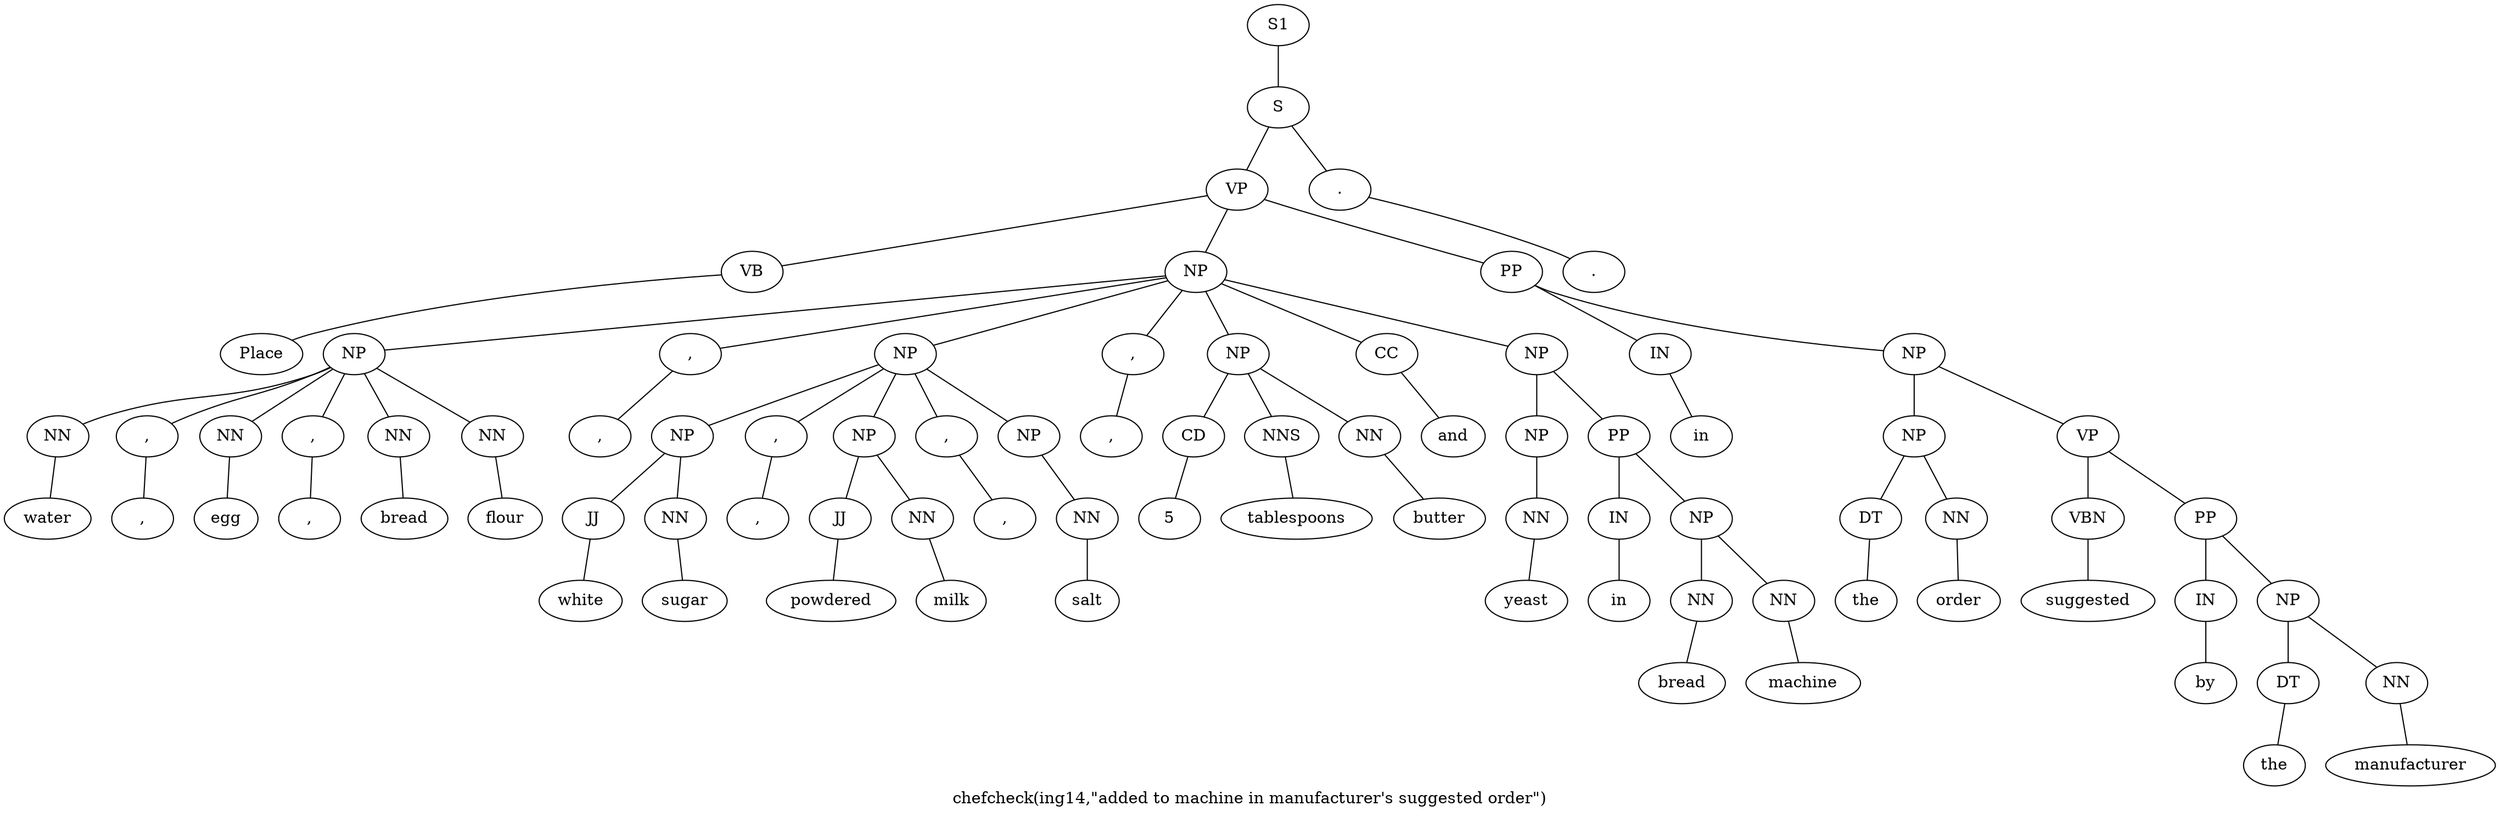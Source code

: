 graph SyntaxGraph {
	label = "chefcheck(ing14,\"added to machine in manufacturer's suggested order\")";
	Node0 [label="S1"];
	Node1 [label="S"];
	Node2 [label="VP"];
	Node3 [label="VB"];
	Node4 [label="Place"];
	Node5 [label="NP"];
	Node6 [label="NP"];
	Node7 [label="NN"];
	Node8 [label="water"];
	Node9 [label=","];
	Node10 [label=","];
	Node11 [label="NN"];
	Node12 [label="egg"];
	Node13 [label=","];
	Node14 [label=","];
	Node15 [label="NN"];
	Node16 [label="bread"];
	Node17 [label="NN"];
	Node18 [label="flour"];
	Node19 [label=","];
	Node20 [label=","];
	Node21 [label="NP"];
	Node22 [label="NP"];
	Node23 [label="JJ"];
	Node24 [label="white"];
	Node25 [label="NN"];
	Node26 [label="sugar"];
	Node27 [label=","];
	Node28 [label=","];
	Node29 [label="NP"];
	Node30 [label="JJ"];
	Node31 [label="powdered"];
	Node32 [label="NN"];
	Node33 [label="milk"];
	Node34 [label=","];
	Node35 [label=","];
	Node36 [label="NP"];
	Node37 [label="NN"];
	Node38 [label="salt"];
	Node39 [label=","];
	Node40 [label=","];
	Node41 [label="NP"];
	Node42 [label="CD"];
	Node43 [label="5"];
	Node44 [label="NNS"];
	Node45 [label="tablespoons"];
	Node46 [label="NN"];
	Node47 [label="butter"];
	Node48 [label="CC"];
	Node49 [label="and"];
	Node50 [label="NP"];
	Node51 [label="NP"];
	Node52 [label="NN"];
	Node53 [label="yeast"];
	Node54 [label="PP"];
	Node55 [label="IN"];
	Node56 [label="in"];
	Node57 [label="NP"];
	Node58 [label="NN"];
	Node59 [label="bread"];
	Node60 [label="NN"];
	Node61 [label="machine"];
	Node62 [label="PP"];
	Node63 [label="IN"];
	Node64 [label="in"];
	Node65 [label="NP"];
	Node66 [label="NP"];
	Node67 [label="DT"];
	Node68 [label="the"];
	Node69 [label="NN"];
	Node70 [label="order"];
	Node71 [label="VP"];
	Node72 [label="VBN"];
	Node73 [label="suggested"];
	Node74 [label="PP"];
	Node75 [label="IN"];
	Node76 [label="by"];
	Node77 [label="NP"];
	Node78 [label="DT"];
	Node79 [label="the"];
	Node80 [label="NN"];
	Node81 [label="manufacturer"];
	Node82 [label="."];
	Node83 [label="."];

	Node0 -- Node1;
	Node1 -- Node2;
	Node1 -- Node82;
	Node2 -- Node3;
	Node2 -- Node5;
	Node2 -- Node62;
	Node3 -- Node4;
	Node5 -- Node6;
	Node5 -- Node19;
	Node5 -- Node21;
	Node5 -- Node39;
	Node5 -- Node41;
	Node5 -- Node48;
	Node5 -- Node50;
	Node6 -- Node7;
	Node6 -- Node9;
	Node6 -- Node11;
	Node6 -- Node13;
	Node6 -- Node15;
	Node6 -- Node17;
	Node7 -- Node8;
	Node9 -- Node10;
	Node11 -- Node12;
	Node13 -- Node14;
	Node15 -- Node16;
	Node17 -- Node18;
	Node19 -- Node20;
	Node21 -- Node22;
	Node21 -- Node27;
	Node21 -- Node29;
	Node21 -- Node34;
	Node21 -- Node36;
	Node22 -- Node23;
	Node22 -- Node25;
	Node23 -- Node24;
	Node25 -- Node26;
	Node27 -- Node28;
	Node29 -- Node30;
	Node29 -- Node32;
	Node30 -- Node31;
	Node32 -- Node33;
	Node34 -- Node35;
	Node36 -- Node37;
	Node37 -- Node38;
	Node39 -- Node40;
	Node41 -- Node42;
	Node41 -- Node44;
	Node41 -- Node46;
	Node42 -- Node43;
	Node44 -- Node45;
	Node46 -- Node47;
	Node48 -- Node49;
	Node50 -- Node51;
	Node50 -- Node54;
	Node51 -- Node52;
	Node52 -- Node53;
	Node54 -- Node55;
	Node54 -- Node57;
	Node55 -- Node56;
	Node57 -- Node58;
	Node57 -- Node60;
	Node58 -- Node59;
	Node60 -- Node61;
	Node62 -- Node63;
	Node62 -- Node65;
	Node63 -- Node64;
	Node65 -- Node66;
	Node65 -- Node71;
	Node66 -- Node67;
	Node66 -- Node69;
	Node67 -- Node68;
	Node69 -- Node70;
	Node71 -- Node72;
	Node71 -- Node74;
	Node72 -- Node73;
	Node74 -- Node75;
	Node74 -- Node77;
	Node75 -- Node76;
	Node77 -- Node78;
	Node77 -- Node80;
	Node78 -- Node79;
	Node80 -- Node81;
	Node82 -- Node83;
}